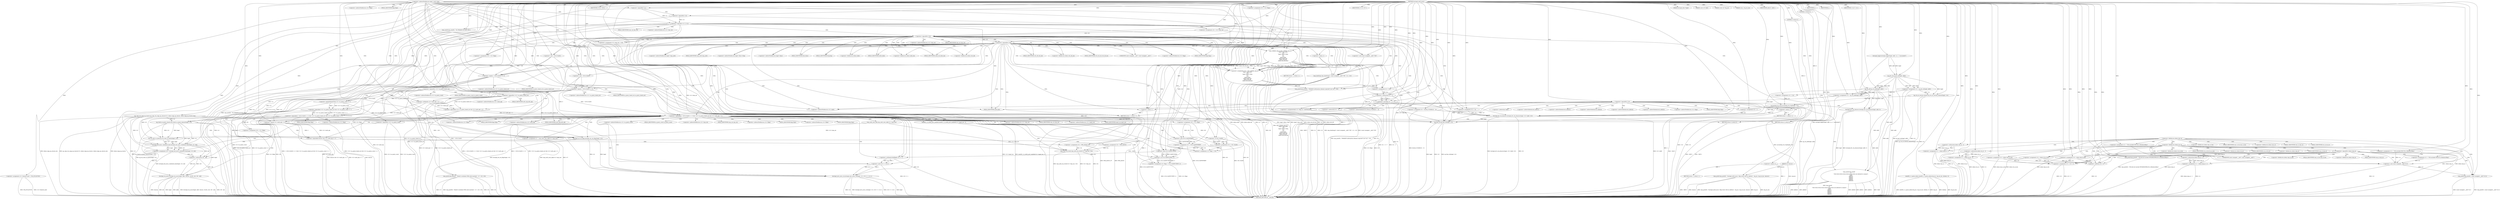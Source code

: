 digraph hostapd_notif_assoc {  
"1000122" [label = "(METHOD,hostapd_notif_assoc)" ]
"1000610" [label = "(METHOD_RETURN,int __fastcall)" ]
"1000123" [label = "(PARAM,hostapd_data *hapd)" ]
"1000124" [label = "(PARAM,const u8 *addr)" ]
"1000125" [label = "(PARAM,const u8 *req_ies)" ]
"1000126" [label = "(PARAM,size_t req_ies_len)" ]
"1000127" [label = "(PARAM,int reassoc)" ]
"1000151" [label = "(IDENTIFIER,addr,if ( addr ))" ]
"1000153" [label = "(hostapd_logger,hostapd_logger(hapd, addr, 1u, 2, \"associated\"))" ]
"1000159" [label = "(ieee802_11_parse_elems,ieee802_11_parse_elems(req_ies, req_ies_len, &elems, 0))" ]
"1000170" [label = "(<operator>.assignment,v10 = elems.wps_ie_len)" ]
"1000175" [label = "(<operator>.assignment,v11 = elems.wps_ie - 2)" ]
"1000177" [label = "(<operator>.subtraction,elems.wps_ie - 2)" ]
"1000182" [label = "(<operator>.assignment,v12 = \"STA included WPS IE in (Re)AssocReq\")" ]
"1000191" [label = "(<operator>.assignment,v10 = elems.rsn_ie_len)" ]
"1000196" [label = "(<operator>.assignment,v11 = elems.rsn_ie - 2)" ]
"1000198" [label = "(<operator>.subtraction,elems.rsn_ie - 2)" ]
"1000203" [label = "(<operator>.assignment,v12 = \"STA included RSN IE in (Re)AssocReq\")" ]
"1000209" [label = "(<operator>.logicalNot,!elems.wpa_ie)" ]
"1000214" [label = "(IDENTIFIER,L,)" ]
"1000215" [label = "(IDENTIFIER,L,)" ]
"1000216" [label = "(wpa_printf,wpa_printf(2, \"STA did not include WPS/RSN/WPA IE in (Re)AssocReq\"))" ]
"1000220" [label = "(<operator>.assignment,v14 = ap_get_sta(hapd, addr))" ]
"1000222" [label = "(ap_get_sta,ap_get_sta(hapd, addr))" ]
"1000226" [label = "(IDENTIFIER,v14,if ( v14 ))" ]
"1000228" [label = "(<operator>.assignment,v15 = v14)" ]
"1000231" [label = "(ap_sta_no_session_timeout,ap_sta_no_session_timeout(hapd, v14))" ]
"1000234" [label = "(accounting_sta_stop,accounting_sta_stop(hapd, v15))" ]
"1000237" [label = "(<operator>.assignment,v15->timeout_next = STA_NULLFUNC)" ]
"1000244" [label = "(<operator>.assignment,v15 = ap_sta_add(hapd, addr))" ]
"1000246" [label = "(ap_sta_add,ap_sta_add(hapd, addr))" ]
"1000250" [label = "(<operator>.logicalNot,!v15)" ]
"1000253" [label = "(hostapd_drv_sta_disassoc,hostapd_drv_sta_disassoc(hapd, addr, 5))" ]
"1000257" [label = "(RETURN,return -1;,return -1;)" ]
"1000258" [label = "(<operator>.minus,-1)" ]
"1000260" [label = "(<operators>.assignmentAnd,v15->flags &= 0xFFFECFFF)" ]
"1000266" [label = "(wpa_printf,wpa_printf(\n            3,\n            \"STA %02x:%02x:%02x:%02x:%02x:%02x not allowed to connect\",\n            *addr,\n            addr[1],\n            addr[2],\n            addr[3],\n            addr[4],\n            addr[5]))" ]
"1000286" [label = "(<operator>.assignment,v22 = 1)" ]
"1000290" [label = "(ap_copy_sta_supp_op_classes,ap_copy_sta_supp_op_classes(v15, elems.supp_op_classes, elems.supp_op_classes_len))" ]
"1000306" [label = "(<operator>.logicalOr,!v11 || !v13)" ]
"1000307" [label = "(<operator>.logicalNot,!v11)" ]
"1000309" [label = "(<operator>.logicalNot,!v13)" ]
"1000312" [label = "(wpa_printf,wpa_printf(2, \"No WPA/RSN IE from STA\"))" ]
"1000316" [label = "(<operator>.assignment,v16 = v15->wpa_sm)" ]
"1000322" [label = "(<operator>.logicalNot,!v16)" ]
"1000325" [label = "(<operator>.assignment,v15->wpa_sm = v16)" ]
"1000331" [label = "(<operator>.logicalNot,!v16)" ]
"1000334" [label = "(wpa_printf,wpa_printf(5, \"Failed to initialize WPA state machine\", v17, v18, v19))" ]
"1000340" [label = "(RETURN,return -1;,return -1;)" ]
"1000341" [label = "(<operator>.minus,-1)" ]
"1000343" [label = "(<operator>.assignment,v20 = wpa_validate_wpa_ie(\n                  hapd->wpa_auth,\n                  v16,\n                  hapd->iface->freq,\n                  v11,\n                  v13,\n                  elems.mdie,\n                  elems.mdie_len,\n                  elems.owe_dh,\n                  elems.owe_dh_len))" ]
"1000345" [label = "(wpa_validate_wpa_ie,wpa_validate_wpa_ie(\n                  hapd->wpa_auth,\n                  v16,\n                  hapd->iface->freq,\n                  v11,\n                  v13,\n                  elems.mdie,\n                  elems.mdie_len,\n                  elems.owe_dh,\n                  elems.owe_dh_len))" ]
"1000370" [label = "(IDENTIFIER,v20,if ( v20 ))" ]
"1000372" [label = "(<operator>.assignment,v21 = v20)" ]
"1000375" [label = "(wpa_printf,wpa_printf(2, \"WPA/RSN information element rejected? (res %u)\", v20))" ]
"1000379" [label = "(wpa_hexdump,wpa_hexdump(2, (const unsigned __int8 *)\"IE\", v11, v13))" ]
"1000381" [label = "(<operator>.cast,(const unsigned __int8 *)\"IE\")" ]
"1000387" [label = "(<operator>.lessThan,v21 - 2 < 7)" ]
"1000388" [label = "(<operator>.subtraction,v21 - 2)" ]
"1000393" [label = "(<operator>.assignment,v22 = dword_474500[v21 - 2])" ]
"1000397" [label = "(<operator>.subtraction,v21 - 2)" ]
"1000401" [label = "(hostapd_drv_sta_disassoc,hostapd_drv_sta_disassoc(hapd, v15->addr, v22))" ]
"1000407" [label = "(ap_free_sta,ap_free_sta(hapd, v15))" ]
"1000410" [label = "(RETURN,return -1;,return -1;)" ]
"1000411" [label = "(<operator>.minus,-1)" ]
"1000414" [label = "(<operator>.assignment,v22 = 13)" ]
"1000418" [label = "(<operator>.assignment,v26 = v15->flags)" ]
"1000424" [label = "(<operator>.logicalAnd,(~v26 & 0x402) == 0 && !v15->sa_query_timed_out && v15->sa_query_count >= 1)" ]
"1000425" [label = "(<operator>.equals,(~v26 & 0x402) == 0)" ]
"1000426" [label = "(<operator>.and,~v26 & 0x402)" ]
"1000430" [label = "(<operator>.logicalAnd,!v15->sa_query_timed_out && v15->sa_query_count >= 1)" ]
"1000431" [label = "(<operator>.logicalNot,!v15->sa_query_timed_out)" ]
"1000435" [label = "(<operator>.greaterEqualsThan,v15->sa_query_count >= 1)" ]
"1000441" [label = "(ap_check_sa_query_timeout,ap_check_sa_query_timeout(hapd, v15))" ]
"1000444" [label = "(<operator>.assignment,v26 = v15->flags)" ]
"1000450" [label = "(<operator>.logicalAnd,(~v26 & 0x402) == 0 && !v15->sa_query_timed_out && v15->auth_alg != 2)" ]
"1000451" [label = "(<operator>.equals,(~v26 & 0x402) == 0)" ]
"1000452" [label = "(<operator>.and,~v26 & 0x402)" ]
"1000456" [label = "(<operator>.logicalAnd,!v15->sa_query_timed_out && v15->auth_alg != 2)" ]
"1000457" [label = "(<operator>.logicalNot,!v15->sa_query_timed_out)" ]
"1000461" [label = "(<operator>.notEquals,v15->auth_alg != 2)" ]
"1000468" [label = "(<operator>.logicalNot,!v15->sa_query_count)" ]
"1000472" [label = "(ap_sta_start_sa_query,ap_sta_start_sa_query(hapd, v15))" ]
"1000475" [label = "(<operator>.assignment,v29 = hostapd_eid_assoc_comeback_time(hapd, v15, eid))" ]
"1000477" [label = "(hostapd_eid_assoc_comeback_time,hostapd_eid_assoc_comeback_time(hapd, v15, eid))" ]
"1000481" [label = "(hostapd_sta_assoc,hostapd_sta_assoc(hapd, addr, reassoc, 0x1Eu, eid, v29 - eid))" ]
"1000487" [label = "(<operator>.subtraction,v29 - eid)" ]
"1000490" [label = "(RETURN,return 0;,return 0;)" ]
"1000491" [label = "(LITERAL,0,return 0;)" ]
"1000492" [label = "(<operator>.assignment,v27 = wpa_auth_uses_mfp(v15->wpa_sm))" ]
"1000494" [label = "(wpa_auth_uses_mfp,wpa_auth_uses_mfp(v15->wpa_sm))" ]
"1000498" [label = "(<operator>.assignment,v28 = v15->flags)" ]
"1000504" [label = "(IDENTIFIER,v27,if ( v27 ))" ]
"1000505" [label = "(<operator>.assignment,v23 = v28 | 0x400)" ]
"1000507" [label = "(<operator>.or,v28 | 0x400)" ]
"1000511" [label = "(<operator>.assignment,v23 = v28 & 0xFFFFFBFF)" ]
"1000513" [label = "(<operator>.and,v28 & 0xFFFFFBFF)" ]
"1000516" [label = "(<operator>.assignment,v15->flags = v23)" ]
"1000523" [label = "(<operator>.assignment,v23 = v15->flags)" ]
"1000528" [label = "(<operator>.assignment,v15->flags = v23 & 0xFFF7FFFF | 3)" ]
"1000532" [label = "(<operator>.or,v23 & 0xFFF7FFFF | 3)" ]
"1000533" [label = "(<operator>.and,v23 & 0xFFF7FFFF)" ]
"1000537" [label = "(hostapd_set_sta_flags,hostapd_set_sta_flags(hapd, v15))" ]
"1000541" [label = "(<operator>.logicalAnd,reassoc && v15->auth_alg == 2)" ]
"1000543" [label = "(<operator>.equals,v15->auth_alg == 2)" ]
"1000548" [label = "(<operator>.assignment,v24 = WPA_ASSOC_FT)" ]
"1000552" [label = "(<operator>.assignment,v24 = WPA_ASSOC)" ]
"1000555" [label = "(wpa_auth_sm_event,wpa_auth_sm_event(v15->wpa_sm, v24))" ]
"1000560" [label = "(hostapd_new_assoc_sta,hostapd_new_assoc_sta(hapd, v15, (v23 >> 1) & 1))" ]
"1000563" [label = "(<operator>.and,(v23 >> 1) & 1)" ]
"1000564" [label = "(<operator>.arithmeticShiftRight,v23 >> 1)" ]
"1000568" [label = "(ieee802_1x_notify_port_enabled,ieee802_1x_notify_port_enabled(v15->eapol_sm, 1))" ]
"1000573" [label = "(RETURN,return 0;,return 0;)" ]
"1000574" [label = "(LITERAL,0,return 0;)" ]
"1000575" [label = "(<operator>.assignment,v10 = elems.wpa_ie_len)" ]
"1000580" [label = "(<operator>.assignment,v11 = elems.wpa_ie - 2)" ]
"1000582" [label = "(<operator>.subtraction,elems.wpa_ie - 2)" ]
"1000587" [label = "(<operator>.assignment,v12 = \"STA included WPA IE in (Re)AssocReq\")" ]
"1000590" [label = "(<operator>.assignment,v13 = v10 + 2)" ]
"1000592" [label = "(<operator>.addition,v10 + 2)" ]
"1000595" [label = "(wpa_printf,wpa_printf(2, (const unsigned __int8 *)v12))" ]
"1000597" [label = "(<operator>.cast,(const unsigned __int8 *)v12)" ]
"1000601" [label = "(wpa_printf,wpa_printf(2, \"hostapd_notif_assoc: Skip event with no address\", req_ies, req_ies_len, reassoc))" ]
"1000607" [label = "(RETURN,return -1;,return -1;)" ]
"1000608" [label = "(<operator>.minus,-1)" ]
"1000166" [label = "(<operator>.fieldAccess,elems.wps_ie)" ]
"1000172" [label = "(<operator>.fieldAccess,elems.wps_ie_len)" ]
"1000174" [label = "(FIELD_IDENTIFIER,wps_ie_len,wps_ie_len)" ]
"1000178" [label = "(<operator>.fieldAccess,elems.wps_ie)" ]
"1000180" [label = "(FIELD_IDENTIFIER,wps_ie,wps_ie)" ]
"1000187" [label = "(<operator>.fieldAccess,elems.rsn_ie)" ]
"1000189" [label = "(FIELD_IDENTIFIER,rsn_ie,rsn_ie)" ]
"1000193" [label = "(<operator>.fieldAccess,elems.rsn_ie_len)" ]
"1000195" [label = "(FIELD_IDENTIFIER,rsn_ie_len,rsn_ie_len)" ]
"1000199" [label = "(<operator>.fieldAccess,elems.rsn_ie)" ]
"1000201" [label = "(FIELD_IDENTIFIER,rsn_ie,rsn_ie)" ]
"1000210" [label = "(<operator>.fieldAccess,elems.wpa_ie)" ]
"1000212" [label = "(FIELD_IDENTIFIER,wpa_ie,wpa_ie)" ]
"1000261" [label = "(<operator>.indirectFieldAccess,v15->flags)" ]
"1000263" [label = "(FIELD_IDENTIFIER,flags,flags)" ]
"1000269" [label = "(<operator>.indirection,*addr)" ]
"1000271" [label = "(<operator>.indirectIndexAccess,addr[1])" ]
"1000274" [label = "(<operator>.indirectIndexAccess,addr[2])" ]
"1000277" [label = "(<operator>.indirectIndexAccess,addr[3])" ]
"1000280" [label = "(<operator>.indirectIndexAccess,addr[4])" ]
"1000283" [label = "(<operator>.indirectIndexAccess,addr[5])" ]
"1000299" [label = "(<operator>.indirectFieldAccess,hapd->conf->wpa)" ]
"1000318" [label = "(<operator>.indirectFieldAccess,v15->wpa_sm)" ]
"1000320" [label = "(FIELD_IDENTIFIER,wpa_sm,wpa_sm)" ]
"1000326" [label = "(<operator>.indirectFieldAccess,v15->wpa_sm)" ]
"1000328" [label = "(FIELD_IDENTIFIER,wpa_sm,wpa_sm)" ]
"1000346" [label = "(<operator>.indirectFieldAccess,hapd->wpa_auth)" ]
"1000348" [label = "(FIELD_IDENTIFIER,wpa_auth,wpa_auth)" ]
"1000350" [label = "(<operator>.indirectFieldAccess,hapd->iface->freq)" ]
"1000351" [label = "(<operator>.indirectFieldAccess,hapd->iface)" ]
"1000353" [label = "(FIELD_IDENTIFIER,iface,iface)" ]
"1000354" [label = "(FIELD_IDENTIFIER,freq,freq)" ]
"1000357" [label = "(<operator>.fieldAccess,elems.mdie)" ]
"1000359" [label = "(FIELD_IDENTIFIER,mdie,mdie)" ]
"1000360" [label = "(<operator>.fieldAccess,elems.mdie_len)" ]
"1000362" [label = "(FIELD_IDENTIFIER,mdie_len,mdie_len)" ]
"1000363" [label = "(<operator>.fieldAccess,elems.owe_dh)" ]
"1000365" [label = "(FIELD_IDENTIFIER,owe_dh,owe_dh)" ]
"1000366" [label = "(<operator>.fieldAccess,elems.owe_dh_len)" ]
"1000368" [label = "(FIELD_IDENTIFIER,owe_dh_len,owe_dh_len)" ]
"1000382" [label = "(UNKNOWN,const unsigned __int8 *,const unsigned __int8 *)" ]
"1000395" [label = "(<operator>.indirectIndexAccess,dword_474500[v21 - 2])" ]
"1000403" [label = "(<operator>.indirectFieldAccess,v15->addr)" ]
"1000405" [label = "(FIELD_IDENTIFIER,addr,addr)" ]
"1000420" [label = "(<operator>.indirectFieldAccess,v15->flags)" ]
"1000422" [label = "(FIELD_IDENTIFIER,flags,flags)" ]
"1000432" [label = "(<operator>.indirectFieldAccess,v15->sa_query_timed_out)" ]
"1000434" [label = "(FIELD_IDENTIFIER,sa_query_timed_out,sa_query_timed_out)" ]
"1000436" [label = "(<operator>.indirectFieldAccess,v15->sa_query_count)" ]
"1000438" [label = "(FIELD_IDENTIFIER,sa_query_count,sa_query_count)" ]
"1000446" [label = "(<operator>.indirectFieldAccess,v15->flags)" ]
"1000448" [label = "(FIELD_IDENTIFIER,flags,flags)" ]
"1000458" [label = "(<operator>.indirectFieldAccess,v15->sa_query_timed_out)" ]
"1000460" [label = "(FIELD_IDENTIFIER,sa_query_timed_out,sa_query_timed_out)" ]
"1000462" [label = "(<operator>.indirectFieldAccess,v15->auth_alg)" ]
"1000464" [label = "(FIELD_IDENTIFIER,auth_alg,auth_alg)" ]
"1000469" [label = "(<operator>.indirectFieldAccess,v15->sa_query_count)" ]
"1000471" [label = "(FIELD_IDENTIFIER,sa_query_count,sa_query_count)" ]
"1000495" [label = "(<operator>.indirectFieldAccess,v15->wpa_sm)" ]
"1000497" [label = "(FIELD_IDENTIFIER,wpa_sm,wpa_sm)" ]
"1000500" [label = "(<operator>.indirectFieldAccess,v15->flags)" ]
"1000502" [label = "(FIELD_IDENTIFIER,flags,flags)" ]
"1000517" [label = "(<operator>.indirectFieldAccess,v15->flags)" ]
"1000519" [label = "(FIELD_IDENTIFIER,flags,flags)" ]
"1000525" [label = "(<operator>.indirectFieldAccess,v15->flags)" ]
"1000527" [label = "(FIELD_IDENTIFIER,flags,flags)" ]
"1000529" [label = "(<operator>.indirectFieldAccess,v15->flags)" ]
"1000531" [label = "(FIELD_IDENTIFIER,flags,flags)" ]
"1000544" [label = "(<operator>.indirectFieldAccess,v15->auth_alg)" ]
"1000546" [label = "(FIELD_IDENTIFIER,auth_alg,auth_alg)" ]
"1000556" [label = "(<operator>.indirectFieldAccess,v15->wpa_sm)" ]
"1000558" [label = "(FIELD_IDENTIFIER,wpa_sm,wpa_sm)" ]
"1000569" [label = "(<operator>.indirectFieldAccess,v15->eapol_sm)" ]
"1000571" [label = "(FIELD_IDENTIFIER,eapol_sm,eapol_sm)" ]
"1000577" [label = "(<operator>.fieldAccess,elems.wpa_ie_len)" ]
"1000579" [label = "(FIELD_IDENTIFIER,wpa_ie_len,wpa_ie_len)" ]
"1000583" [label = "(<operator>.fieldAccess,elems.wpa_ie)" ]
"1000585" [label = "(FIELD_IDENTIFIER,wpa_ie,wpa_ie)" ]
"1000598" [label = "(UNKNOWN,const unsigned __int8 *,const unsigned __int8 *)" ]
  "1000410" -> "1000610"  [ label = "DDG: <RET>"] 
  "1000435" -> "1000610"  [ label = "DDG: v15->sa_query_count"] 
  "1000159" -> "1000610"  [ label = "DDG: req_ies_len"] 
  "1000468" -> "1000610"  [ label = "DDG: v15->sa_query_count"] 
  "1000532" -> "1000610"  [ label = "DDG: v23 & 0xFFF7FFFF"] 
  "1000580" -> "1000610"  [ label = "DDG: elems.wpa_ie - 2"] 
  "1000475" -> "1000610"  [ label = "DDG: hostapd_eid_assoc_comeback_time(hapd, v15, eid)"] 
  "1000444" -> "1000610"  [ label = "DDG: v26"] 
  "1000580" -> "1000610"  [ label = "DDG: v11"] 
  "1000290" -> "1000610"  [ label = "DDG: elems.supp_op_classes_len"] 
  "1000424" -> "1000610"  [ label = "DDG: (~v26 & 0x402) == 0 && !v15->sa_query_timed_out && v15->sa_query_count >= 1"] 
  "1000388" -> "1000610"  [ label = "DDG: v21"] 
  "1000407" -> "1000610"  [ label = "DDG: ap_free_sta(hapd, v15)"] 
  "1000461" -> "1000610"  [ label = "DDG: v15->auth_alg"] 
  "1000306" -> "1000610"  [ label = "DDG: !v11"] 
  "1000322" -> "1000610"  [ label = "DDG: !v16"] 
  "1000198" -> "1000610"  [ label = "DDG: elems.rsn_ie"] 
  "1000127" -> "1000610"  [ label = "DDG: reassoc"] 
  "1000418" -> "1000610"  [ label = "DDG: v15->flags"] 
  "1000343" -> "1000610"  [ label = "DDG: v20"] 
  "1000266" -> "1000610"  [ label = "DDG: *addr"] 
  "1000487" -> "1000610"  [ label = "DDG: v29"] 
  "1000481" -> "1000610"  [ label = "DDG: eid"] 
  "1000468" -> "1000610"  [ label = "DDG: !v15->sa_query_count"] 
  "1000231" -> "1000610"  [ label = "DDG: v14"] 
  "1000334" -> "1000610"  [ label = "DDG: v17"] 
  "1000543" -> "1000610"  [ label = "DDG: v15->auth_alg"] 
  "1000307" -> "1000610"  [ label = "DDG: v11"] 
  "1000258" -> "1000610"  [ label = "DDG: -1"] 
  "1000430" -> "1000610"  [ label = "DDG: !v15->sa_query_timed_out"] 
  "1000563" -> "1000610"  [ label = "DDG: v23 >> 1"] 
  "1000555" -> "1000610"  [ label = "DDG: v24"] 
  "1000601" -> "1000610"  [ label = "DDG: req_ies_len"] 
  "1000244" -> "1000610"  [ label = "DDG: ap_sta_add(hapd, addr)"] 
  "1000334" -> "1000610"  [ label = "DDG: wpa_printf(5, \"Failed to initialize WPA state machine\", v17, v18, v19)"] 
  "1000555" -> "1000610"  [ label = "DDG: wpa_auth_sm_event(v15->wpa_sm, v24)"] 
  "1000513" -> "1000610"  [ label = "DDG: v28"] 
  "1000401" -> "1000610"  [ label = "DDG: hostapd_drv_sta_disassoc(hapd, v15->addr, v22)"] 
  "1000177" -> "1000610"  [ label = "DDG: elems.wps_ie"] 
  "1000290" -> "1000610"  [ label = "DDG: ap_copy_sta_supp_op_classes(v15, elems.supp_op_classes, elems.supp_op_classes_len)"] 
  "1000575" -> "1000610"  [ label = "DDG: elems.wpa_ie_len"] 
  "1000401" -> "1000610"  [ label = "DDG: v22"] 
  "1000595" -> "1000610"  [ label = "DDG: (const unsigned __int8 *)v12"] 
  "1000234" -> "1000610"  [ label = "DDG: accounting_sta_stop(hapd, v15)"] 
  "1000481" -> "1000610"  [ label = "DDG: hapd"] 
  "1000220" -> "1000610"  [ label = "DDG: v14"] 
  "1000266" -> "1000610"  [ label = "DDG: addr[2]"] 
  "1000481" -> "1000610"  [ label = "DDG: addr"] 
  "1000345" -> "1000610"  [ label = "DDG: v11"] 
  "1000345" -> "1000610"  [ label = "DDG: v13"] 
  "1000379" -> "1000610"  [ label = "DDG: v11"] 
  "1000266" -> "1000610"  [ label = "DDG: addr[5]"] 
  "1000481" -> "1000610"  [ label = "DDG: hostapd_sta_assoc(hapd, addr, reassoc, 0x1Eu, eid, v29 - eid)"] 
  "1000481" -> "1000610"  [ label = "DDG: v29 - eid"] 
  "1000266" -> "1000610"  [ label = "DDG: wpa_printf(\n            3,\n            \"STA %02x:%02x:%02x:%02x:%02x:%02x not allowed to connect\",\n            *addr,\n            addr[1],\n            addr[2],\n            addr[3],\n            addr[4],\n            addr[5])"] 
  "1000153" -> "1000610"  [ label = "DDG: hostapd_logger(hapd, addr, 1u, 2, \"associated\")"] 
  "1000456" -> "1000610"  [ label = "DDG: !v15->sa_query_timed_out"] 
  "1000237" -> "1000610"  [ label = "DDG: STA_NULLFUNC"] 
  "1000511" -> "1000610"  [ label = "DDG: v28 & 0xFFFFFBFF"] 
  "1000250" -> "1000610"  [ label = "DDG: !v15"] 
  "1000387" -> "1000610"  [ label = "DDG: v21 - 2 < 7"] 
  "1000601" -> "1000610"  [ label = "DDG: reassoc"] 
  "1000608" -> "1000610"  [ label = "DDG: -1"] 
  "1000341" -> "1000610"  [ label = "DDG: -1"] 
  "1000290" -> "1000610"  [ label = "DDG: elems.supp_op_classes"] 
  "1000222" -> "1000610"  [ label = "DDG: addr"] 
  "1000343" -> "1000610"  [ label = "DDG: wpa_validate_wpa_ie(\n                  hapd->wpa_auth,\n                  v16,\n                  hapd->iface->freq,\n                  v11,\n                  v13,\n                  elems.mdie,\n                  elems.mdie_len,\n                  elems.owe_dh,\n                  elems.owe_dh_len)"] 
  "1000309" -> "1000610"  [ label = "DDG: v13"] 
  "1000452" -> "1000610"  [ label = "DDG: ~v26"] 
  "1000253" -> "1000610"  [ label = "DDG: hostapd_drv_sta_disassoc(hapd, addr, 5)"] 
  "1000418" -> "1000610"  [ label = "DDG: v26"] 
  "1000401" -> "1000610"  [ label = "DDG: v15->addr"] 
  "1000266" -> "1000610"  [ label = "DDG: addr[3]"] 
  "1000507" -> "1000610"  [ label = "DDG: v28"] 
  "1000266" -> "1000610"  [ label = "DDG: addr[1]"] 
  "1000379" -> "1000610"  [ label = "DDG: v13"] 
  "1000450" -> "1000610"  [ label = "DDG: (~v26 & 0x402) == 0 && !v15->sa_query_timed_out && v15->auth_alg != 2"] 
  "1000590" -> "1000610"  [ label = "DDG: v13"] 
  "1000345" -> "1000610"  [ label = "DDG: hapd->iface->freq"] 
  "1000601" -> "1000610"  [ label = "DDG: wpa_printf(2, \"hostapd_notif_assoc: Skip event with no address\", req_ies, req_ies_len, reassoc)"] 
  "1000345" -> "1000610"  [ label = "DDG: hapd->wpa_auth"] 
  "1000560" -> "1000610"  [ label = "DDG: v15"] 
  "1000375" -> "1000610"  [ label = "DDG: v20"] 
  "1000159" -> "1000610"  [ label = "DDG: ieee802_11_parse_elems(req_ies, req_ies_len, &elems, 0)"] 
  "1000253" -> "1000610"  [ label = "DDG: addr"] 
  "1000393" -> "1000610"  [ label = "DDG: dword_474500[v21 - 2]"] 
  "1000220" -> "1000610"  [ label = "DDG: ap_get_sta(hapd, addr)"] 
  "1000582" -> "1000610"  [ label = "DDG: elems.wpa_ie"] 
  "1000191" -> "1000610"  [ label = "DDG: elems.rsn_ie_len"] 
  "1000260" -> "1000610"  [ label = "DDG: v15->flags"] 
  "1000379" -> "1000610"  [ label = "DDG: wpa_hexdump(2, (const unsigned __int8 *)\"IE\", v11, v13)"] 
  "1000246" -> "1000610"  [ label = "DDG: addr"] 
  "1000441" -> "1000610"  [ label = "DDG: ap_check_sa_query_timeout(hapd, v15)"] 
  "1000345" -> "1000610"  [ label = "DDG: elems.owe_dh_len"] 
  "1000444" -> "1000610"  [ label = "DDG: v15->flags"] 
  "1000290" -> "1000610"  [ label = "DDG: v15"] 
  "1000592" -> "1000610"  [ label = "DDG: v10"] 
  "1000541" -> "1000610"  [ label = "DDG: reassoc && v15->auth_alg == 2"] 
  "1000231" -> "1000610"  [ label = "DDG: ap_sta_no_session_timeout(hapd, v14)"] 
  "1000597" -> "1000610"  [ label = "DDG: v12"] 
  "1000196" -> "1000610"  [ label = "DDG: elems.rsn_ie - 2"] 
  "1000560" -> "1000610"  [ label = "DDG: hostapd_new_assoc_sta(hapd, v15, (v23 >> 1) & 1)"] 
  "1000331" -> "1000610"  [ label = "DDG: v16"] 
  "1000411" -> "1000610"  [ label = "DDG: -1"] 
  "1000345" -> "1000610"  [ label = "DDG: v16"] 
  "1000407" -> "1000610"  [ label = "DDG: hapd"] 
  "1000450" -> "1000610"  [ label = "DDG: (~v26 & 0x402) == 0"] 
  "1000209" -> "1000610"  [ label = "DDG: !elems.wpa_ie"] 
  "1000387" -> "1000610"  [ label = "DDG: v21 - 2"] 
  "1000397" -> "1000610"  [ label = "DDG: v21"] 
  "1000477" -> "1000610"  [ label = "DDG: v15"] 
  "1000528" -> "1000610"  [ label = "DDG: v23 & 0xFFF7FFFF | 3"] 
  "1000505" -> "1000610"  [ label = "DDG: v28 | 0x400"] 
  "1000560" -> "1000610"  [ label = "DDG: (v23 >> 1) & 1"] 
  "1000528" -> "1000610"  [ label = "DDG: v15->flags"] 
  "1000590" -> "1000610"  [ label = "DDG: v10 + 2"] 
  "1000537" -> "1000610"  [ label = "DDG: hostapd_set_sta_flags(hapd, v15)"] 
  "1000568" -> "1000610"  [ label = "DDG: ieee802_1x_notify_port_enabled(v15->eapol_sm, 1)"] 
  "1000266" -> "1000610"  [ label = "DDG: addr[4]"] 
  "1000568" -> "1000610"  [ label = "DDG: v15->eapol_sm"] 
  "1000306" -> "1000610"  [ label = "DDG: !v11 || !v13"] 
  "1000175" -> "1000610"  [ label = "DDG: elems.wps_ie - 2"] 
  "1000175" -> "1000610"  [ label = "DDG: v11"] 
  "1000431" -> "1000610"  [ label = "DDG: v15->sa_query_timed_out"] 
  "1000481" -> "1000610"  [ label = "DDG: reassoc"] 
  "1000334" -> "1000610"  [ label = "DDG: v19"] 
  "1000492" -> "1000610"  [ label = "DDG: wpa_auth_uses_mfp(v15->wpa_sm)"] 
  "1000564" -> "1000610"  [ label = "DDG: v23"] 
  "1000375" -> "1000610"  [ label = "DDG: wpa_printf(2, \"WPA/RSN information element rejected? (res %u)\", v20)"] 
  "1000407" -> "1000610"  [ label = "DDG: v15"] 
  "1000345" -> "1000610"  [ label = "DDG: elems.owe_dh"] 
  "1000492" -> "1000610"  [ label = "DDG: v27"] 
  "1000552" -> "1000610"  [ label = "DDG: WPA_ASSOC"] 
  "1000216" -> "1000610"  [ label = "DDG: wpa_printf(2, \"STA did not include WPS/RSN/WPA IE in (Re)AssocReq\")"] 
  "1000424" -> "1000610"  [ label = "DDG: !v15->sa_query_timed_out && v15->sa_query_count >= 1"] 
  "1000345" -> "1000610"  [ label = "DDG: elems.mdie"] 
  "1000209" -> "1000610"  [ label = "DDG: elems.wpa_ie"] 
  "1000237" -> "1000610"  [ label = "DDG: v15->timeout_next"] 
  "1000159" -> "1000610"  [ label = "DDG: req_ies"] 
  "1000601" -> "1000610"  [ label = "DDG: req_ies"] 
  "1000253" -> "1000610"  [ label = "DDG: hapd"] 
  "1000306" -> "1000610"  [ label = "DDG: !v13"] 
  "1000472" -> "1000610"  [ label = "DDG: ap_sta_start_sa_query(hapd, v15)"] 
  "1000451" -> "1000610"  [ label = "DDG: ~v26 & 0x402"] 
  "1000316" -> "1000610"  [ label = "DDG: v15->wpa_sm"] 
  "1000541" -> "1000610"  [ label = "DDG: v15->auth_alg == 2"] 
  "1000595" -> "1000610"  [ label = "DDG: wpa_printf(2, (const unsigned __int8 *)v12)"] 
  "1000170" -> "1000610"  [ label = "DDG: elems.wps_ie_len"] 
  "1000196" -> "1000610"  [ label = "DDG: v11"] 
  "1000456" -> "1000610"  [ label = "DDG: v15->auth_alg != 2"] 
  "1000325" -> "1000610"  [ label = "DDG: v15->wpa_sm"] 
  "1000430" -> "1000610"  [ label = "DDG: v15->sa_query_count >= 1"] 
  "1000541" -> "1000610"  [ label = "DDG: reassoc"] 
  "1000379" -> "1000610"  [ label = "DDG: (const unsigned __int8 *)\"IE\""] 
  "1000560" -> "1000610"  [ label = "DDG: hapd"] 
  "1000334" -> "1000610"  [ label = "DDG: v18"] 
  "1000457" -> "1000610"  [ label = "DDG: v15->sa_query_timed_out"] 
  "1000450" -> "1000610"  [ label = "DDG: !v15->sa_query_timed_out && v15->auth_alg != 2"] 
  "1000312" -> "1000610"  [ label = "DDG: wpa_printf(2, \"No WPA/RSN IE from STA\")"] 
  "1000555" -> "1000610"  [ label = "DDG: v15->wpa_sm"] 
  "1000159" -> "1000610"  [ label = "DDG: &elems"] 
  "1000250" -> "1000610"  [ label = "DDG: v15"] 
  "1000548" -> "1000610"  [ label = "DDG: WPA_ASSOC_FT"] 
  "1000345" -> "1000610"  [ label = "DDG: elems.mdie_len"] 
  "1000331" -> "1000610"  [ label = "DDG: !v16"] 
  "1000607" -> "1000610"  [ label = "DDG: <RET>"] 
  "1000490" -> "1000610"  [ label = "DDG: <RET>"] 
  "1000340" -> "1000610"  [ label = "DDG: <RET>"] 
  "1000257" -> "1000610"  [ label = "DDG: <RET>"] 
  "1000573" -> "1000610"  [ label = "DDG: <RET>"] 
  "1000122" -> "1000123"  [ label = "DDG: "] 
  "1000122" -> "1000124"  [ label = "DDG: "] 
  "1000122" -> "1000125"  [ label = "DDG: "] 
  "1000122" -> "1000126"  [ label = "DDG: "] 
  "1000122" -> "1000127"  [ label = "DDG: "] 
  "1000122" -> "1000151"  [ label = "DDG: "] 
  "1000122" -> "1000153"  [ label = "DDG: "] 
  "1000122" -> "1000159"  [ label = "DDG: "] 
  "1000122" -> "1000170"  [ label = "DDG: "] 
  "1000177" -> "1000175"  [ label = "DDG: elems.wps_ie"] 
  "1000177" -> "1000175"  [ label = "DDG: 2"] 
  "1000122" -> "1000175"  [ label = "DDG: "] 
  "1000122" -> "1000177"  [ label = "DDG: "] 
  "1000122" -> "1000182"  [ label = "DDG: "] 
  "1000122" -> "1000191"  [ label = "DDG: "] 
  "1000198" -> "1000196"  [ label = "DDG: elems.rsn_ie"] 
  "1000198" -> "1000196"  [ label = "DDG: 2"] 
  "1000122" -> "1000196"  [ label = "DDG: "] 
  "1000122" -> "1000198"  [ label = "DDG: "] 
  "1000122" -> "1000203"  [ label = "DDG: "] 
  "1000122" -> "1000214"  [ label = "DDG: "] 
  "1000122" -> "1000215"  [ label = "DDG: "] 
  "1000122" -> "1000216"  [ label = "DDG: "] 
  "1000222" -> "1000220"  [ label = "DDG: hapd"] 
  "1000222" -> "1000220"  [ label = "DDG: addr"] 
  "1000122" -> "1000220"  [ label = "DDG: "] 
  "1000153" -> "1000222"  [ label = "DDG: hapd"] 
  "1000122" -> "1000222"  [ label = "DDG: "] 
  "1000153" -> "1000222"  [ label = "DDG: addr"] 
  "1000122" -> "1000226"  [ label = "DDG: "] 
  "1000220" -> "1000228"  [ label = "DDG: v14"] 
  "1000122" -> "1000228"  [ label = "DDG: "] 
  "1000222" -> "1000231"  [ label = "DDG: hapd"] 
  "1000122" -> "1000231"  [ label = "DDG: "] 
  "1000220" -> "1000231"  [ label = "DDG: v14"] 
  "1000231" -> "1000234"  [ label = "DDG: hapd"] 
  "1000122" -> "1000234"  [ label = "DDG: "] 
  "1000228" -> "1000234"  [ label = "DDG: v15"] 
  "1000122" -> "1000237"  [ label = "DDG: "] 
  "1000246" -> "1000244"  [ label = "DDG: hapd"] 
  "1000246" -> "1000244"  [ label = "DDG: addr"] 
  "1000122" -> "1000244"  [ label = "DDG: "] 
  "1000222" -> "1000246"  [ label = "DDG: hapd"] 
  "1000122" -> "1000246"  [ label = "DDG: "] 
  "1000222" -> "1000246"  [ label = "DDG: addr"] 
  "1000244" -> "1000250"  [ label = "DDG: v15"] 
  "1000122" -> "1000250"  [ label = "DDG: "] 
  "1000246" -> "1000253"  [ label = "DDG: hapd"] 
  "1000122" -> "1000253"  [ label = "DDG: "] 
  "1000246" -> "1000253"  [ label = "DDG: addr"] 
  "1000258" -> "1000257"  [ label = "DDG: -1"] 
  "1000122" -> "1000258"  [ label = "DDG: "] 
  "1000122" -> "1000260"  [ label = "DDG: "] 
  "1000122" -> "1000266"  [ label = "DDG: "] 
  "1000222" -> "1000266"  [ label = "DDG: addr"] 
  "1000246" -> "1000266"  [ label = "DDG: addr"] 
  "1000122" -> "1000286"  [ label = "DDG: "] 
  "1000122" -> "1000290"  [ label = "DDG: "] 
  "1000307" -> "1000306"  [ label = "DDG: v11"] 
  "1000122" -> "1000307"  [ label = "DDG: "] 
  "1000309" -> "1000306"  [ label = "DDG: v13"] 
  "1000122" -> "1000309"  [ label = "DDG: "] 
  "1000122" -> "1000312"  [ label = "DDG: "] 
  "1000122" -> "1000316"  [ label = "DDG: "] 
  "1000316" -> "1000322"  [ label = "DDG: v16"] 
  "1000122" -> "1000322"  [ label = "DDG: "] 
  "1000322" -> "1000325"  [ label = "DDG: v16"] 
  "1000122" -> "1000325"  [ label = "DDG: "] 
  "1000122" -> "1000331"  [ label = "DDG: "] 
  "1000322" -> "1000331"  [ label = "DDG: v16"] 
  "1000122" -> "1000334"  [ label = "DDG: "] 
  "1000341" -> "1000340"  [ label = "DDG: -1"] 
  "1000122" -> "1000341"  [ label = "DDG: "] 
  "1000345" -> "1000343"  [ label = "DDG: hapd->iface->freq"] 
  "1000345" -> "1000343"  [ label = "DDG: v13"] 
  "1000345" -> "1000343"  [ label = "DDG: hapd->wpa_auth"] 
  "1000345" -> "1000343"  [ label = "DDG: elems.mdie_len"] 
  "1000345" -> "1000343"  [ label = "DDG: elems.mdie"] 
  "1000345" -> "1000343"  [ label = "DDG: v16"] 
  "1000345" -> "1000343"  [ label = "DDG: elems.owe_dh"] 
  "1000345" -> "1000343"  [ label = "DDG: elems.owe_dh_len"] 
  "1000345" -> "1000343"  [ label = "DDG: v11"] 
  "1000122" -> "1000343"  [ label = "DDG: "] 
  "1000322" -> "1000345"  [ label = "DDG: v16"] 
  "1000331" -> "1000345"  [ label = "DDG: v16"] 
  "1000122" -> "1000345"  [ label = "DDG: "] 
  "1000307" -> "1000345"  [ label = "DDG: v11"] 
  "1000309" -> "1000345"  [ label = "DDG: v13"] 
  "1000122" -> "1000370"  [ label = "DDG: "] 
  "1000343" -> "1000372"  [ label = "DDG: v20"] 
  "1000122" -> "1000372"  [ label = "DDG: "] 
  "1000122" -> "1000375"  [ label = "DDG: "] 
  "1000343" -> "1000375"  [ label = "DDG: v20"] 
  "1000122" -> "1000379"  [ label = "DDG: "] 
  "1000381" -> "1000379"  [ label = "DDG: \"IE\""] 
  "1000122" -> "1000381"  [ label = "DDG: "] 
  "1000345" -> "1000379"  [ label = "DDG: v11"] 
  "1000345" -> "1000379"  [ label = "DDG: v13"] 
  "1000388" -> "1000387"  [ label = "DDG: v21"] 
  "1000388" -> "1000387"  [ label = "DDG: 2"] 
  "1000372" -> "1000388"  [ label = "DDG: v21"] 
  "1000122" -> "1000388"  [ label = "DDG: "] 
  "1000122" -> "1000387"  [ label = "DDG: "] 
  "1000122" -> "1000393"  [ label = "DDG: "] 
  "1000388" -> "1000397"  [ label = "DDG: v21"] 
  "1000122" -> "1000397"  [ label = "DDG: "] 
  "1000246" -> "1000401"  [ label = "DDG: hapd"] 
  "1000234" -> "1000401"  [ label = "DDG: hapd"] 
  "1000122" -> "1000401"  [ label = "DDG: "] 
  "1000393" -> "1000401"  [ label = "DDG: v22"] 
  "1000414" -> "1000401"  [ label = "DDG: v22"] 
  "1000286" -> "1000401"  [ label = "DDG: v22"] 
  "1000401" -> "1000407"  [ label = "DDG: hapd"] 
  "1000122" -> "1000407"  [ label = "DDG: "] 
  "1000234" -> "1000407"  [ label = "DDG: v15"] 
  "1000290" -> "1000407"  [ label = "DDG: v15"] 
  "1000250" -> "1000407"  [ label = "DDG: v15"] 
  "1000411" -> "1000410"  [ label = "DDG: -1"] 
  "1000122" -> "1000411"  [ label = "DDG: "] 
  "1000122" -> "1000414"  [ label = "DDG: "] 
  "1000122" -> "1000418"  [ label = "DDG: "] 
  "1000425" -> "1000424"  [ label = "DDG: ~v26 & 0x402"] 
  "1000425" -> "1000424"  [ label = "DDG: 0"] 
  "1000426" -> "1000425"  [ label = "DDG: ~v26"] 
  "1000426" -> "1000425"  [ label = "DDG: 0x402"] 
  "1000122" -> "1000426"  [ label = "DDG: "] 
  "1000122" -> "1000425"  [ label = "DDG: "] 
  "1000430" -> "1000424"  [ label = "DDG: !v15->sa_query_timed_out"] 
  "1000430" -> "1000424"  [ label = "DDG: v15->sa_query_count >= 1"] 
  "1000431" -> "1000430"  [ label = "DDG: v15->sa_query_timed_out"] 
  "1000435" -> "1000430"  [ label = "DDG: v15->sa_query_count"] 
  "1000435" -> "1000430"  [ label = "DDG: 1"] 
  "1000122" -> "1000435"  [ label = "DDG: "] 
  "1000122" -> "1000441"  [ label = "DDG: "] 
  "1000290" -> "1000441"  [ label = "DDG: v15"] 
  "1000122" -> "1000444"  [ label = "DDG: "] 
  "1000451" -> "1000450"  [ label = "DDG: ~v26 & 0x402"] 
  "1000451" -> "1000450"  [ label = "DDG: 0"] 
  "1000452" -> "1000451"  [ label = "DDG: ~v26"] 
  "1000452" -> "1000451"  [ label = "DDG: 0x402"] 
  "1000426" -> "1000452"  [ label = "DDG: ~v26"] 
  "1000122" -> "1000452"  [ label = "DDG: "] 
  "1000122" -> "1000451"  [ label = "DDG: "] 
  "1000456" -> "1000450"  [ label = "DDG: !v15->sa_query_timed_out"] 
  "1000456" -> "1000450"  [ label = "DDG: v15->auth_alg != 2"] 
  "1000457" -> "1000456"  [ label = "DDG: v15->sa_query_timed_out"] 
  "1000431" -> "1000457"  [ label = "DDG: v15->sa_query_timed_out"] 
  "1000461" -> "1000456"  [ label = "DDG: v15->auth_alg"] 
  "1000461" -> "1000456"  [ label = "DDG: 2"] 
  "1000122" -> "1000461"  [ label = "DDG: "] 
  "1000435" -> "1000468"  [ label = "DDG: v15->sa_query_count"] 
  "1000441" -> "1000472"  [ label = "DDG: hapd"] 
  "1000122" -> "1000472"  [ label = "DDG: "] 
  "1000290" -> "1000472"  [ label = "DDG: v15"] 
  "1000441" -> "1000472"  [ label = "DDG: v15"] 
  "1000477" -> "1000475"  [ label = "DDG: hapd"] 
  "1000477" -> "1000475"  [ label = "DDG: v15"] 
  "1000477" -> "1000475"  [ label = "DDG: eid"] 
  "1000122" -> "1000475"  [ label = "DDG: "] 
  "1000441" -> "1000477"  [ label = "DDG: hapd"] 
  "1000472" -> "1000477"  [ label = "DDG: hapd"] 
  "1000122" -> "1000477"  [ label = "DDG: "] 
  "1000290" -> "1000477"  [ label = "DDG: v15"] 
  "1000472" -> "1000477"  [ label = "DDG: v15"] 
  "1000441" -> "1000477"  [ label = "DDG: v15"] 
  "1000477" -> "1000481"  [ label = "DDG: hapd"] 
  "1000122" -> "1000481"  [ label = "DDG: "] 
  "1000487" -> "1000481"  [ label = "DDG: eid"] 
  "1000487" -> "1000481"  [ label = "DDG: v29"] 
  "1000475" -> "1000487"  [ label = "DDG: v29"] 
  "1000122" -> "1000487"  [ label = "DDG: "] 
  "1000477" -> "1000487"  [ label = "DDG: eid"] 
  "1000491" -> "1000490"  [ label = "DDG: 0"] 
  "1000122" -> "1000490"  [ label = "DDG: "] 
  "1000122" -> "1000491"  [ label = "DDG: "] 
  "1000494" -> "1000492"  [ label = "DDG: v15->wpa_sm"] 
  "1000122" -> "1000492"  [ label = "DDG: "] 
  "1000325" -> "1000494"  [ label = "DDG: v15->wpa_sm"] 
  "1000122" -> "1000498"  [ label = "DDG: "] 
  "1000122" -> "1000504"  [ label = "DDG: "] 
  "1000507" -> "1000505"  [ label = "DDG: v28"] 
  "1000507" -> "1000505"  [ label = "DDG: 0x400"] 
  "1000122" -> "1000505"  [ label = "DDG: "] 
  "1000498" -> "1000507"  [ label = "DDG: v28"] 
  "1000122" -> "1000507"  [ label = "DDG: "] 
  "1000513" -> "1000511"  [ label = "DDG: v28"] 
  "1000513" -> "1000511"  [ label = "DDG: 0xFFFFFBFF"] 
  "1000122" -> "1000511"  [ label = "DDG: "] 
  "1000498" -> "1000513"  [ label = "DDG: v28"] 
  "1000122" -> "1000513"  [ label = "DDG: "] 
  "1000511" -> "1000516"  [ label = "DDG: v23"] 
  "1000505" -> "1000516"  [ label = "DDG: v23"] 
  "1000122" -> "1000516"  [ label = "DDG: "] 
  "1000122" -> "1000523"  [ label = "DDG: "] 
  "1000532" -> "1000528"  [ label = "DDG: v23 & 0xFFF7FFFF"] 
  "1000532" -> "1000528"  [ label = "DDG: 3"] 
  "1000533" -> "1000532"  [ label = "DDG: v23"] 
  "1000533" -> "1000532"  [ label = "DDG: 0xFFF7FFFF"] 
  "1000523" -> "1000533"  [ label = "DDG: v23"] 
  "1000122" -> "1000533"  [ label = "DDG: "] 
  "1000511" -> "1000533"  [ label = "DDG: v23"] 
  "1000505" -> "1000533"  [ label = "DDG: v23"] 
  "1000122" -> "1000532"  [ label = "DDG: "] 
  "1000441" -> "1000537"  [ label = "DDG: hapd"] 
  "1000122" -> "1000537"  [ label = "DDG: "] 
  "1000290" -> "1000537"  [ label = "DDG: v15"] 
  "1000441" -> "1000537"  [ label = "DDG: v15"] 
  "1000122" -> "1000541"  [ label = "DDG: "] 
  "1000543" -> "1000541"  [ label = "DDG: v15->auth_alg"] 
  "1000543" -> "1000541"  [ label = "DDG: 2"] 
  "1000461" -> "1000543"  [ label = "DDG: v15->auth_alg"] 
  "1000122" -> "1000543"  [ label = "DDG: "] 
  "1000122" -> "1000548"  [ label = "DDG: "] 
  "1000122" -> "1000552"  [ label = "DDG: "] 
  "1000494" -> "1000555"  [ label = "DDG: v15->wpa_sm"] 
  "1000548" -> "1000555"  [ label = "DDG: v24"] 
  "1000552" -> "1000555"  [ label = "DDG: v24"] 
  "1000122" -> "1000555"  [ label = "DDG: "] 
  "1000537" -> "1000560"  [ label = "DDG: hapd"] 
  "1000122" -> "1000560"  [ label = "DDG: "] 
  "1000537" -> "1000560"  [ label = "DDG: v15"] 
  "1000563" -> "1000560"  [ label = "DDG: v23 >> 1"] 
  "1000563" -> "1000560"  [ label = "DDG: 1"] 
  "1000564" -> "1000563"  [ label = "DDG: v23"] 
  "1000564" -> "1000563"  [ label = "DDG: 1"] 
  "1000533" -> "1000564"  [ label = "DDG: v23"] 
  "1000122" -> "1000564"  [ label = "DDG: "] 
  "1000122" -> "1000563"  [ label = "DDG: "] 
  "1000122" -> "1000568"  [ label = "DDG: "] 
  "1000574" -> "1000573"  [ label = "DDG: 0"] 
  "1000122" -> "1000573"  [ label = "DDG: "] 
  "1000122" -> "1000574"  [ label = "DDG: "] 
  "1000122" -> "1000575"  [ label = "DDG: "] 
  "1000582" -> "1000580"  [ label = "DDG: elems.wpa_ie"] 
  "1000582" -> "1000580"  [ label = "DDG: 2"] 
  "1000122" -> "1000580"  [ label = "DDG: "] 
  "1000209" -> "1000582"  [ label = "DDG: elems.wpa_ie"] 
  "1000122" -> "1000582"  [ label = "DDG: "] 
  "1000122" -> "1000587"  [ label = "DDG: "] 
  "1000575" -> "1000590"  [ label = "DDG: v10"] 
  "1000170" -> "1000590"  [ label = "DDG: v10"] 
  "1000191" -> "1000590"  [ label = "DDG: v10"] 
  "1000122" -> "1000590"  [ label = "DDG: "] 
  "1000575" -> "1000592"  [ label = "DDG: v10"] 
  "1000170" -> "1000592"  [ label = "DDG: v10"] 
  "1000191" -> "1000592"  [ label = "DDG: v10"] 
  "1000122" -> "1000592"  [ label = "DDG: "] 
  "1000122" -> "1000595"  [ label = "DDG: "] 
  "1000597" -> "1000595"  [ label = "DDG: v12"] 
  "1000203" -> "1000597"  [ label = "DDG: v12"] 
  "1000587" -> "1000597"  [ label = "DDG: v12"] 
  "1000182" -> "1000597"  [ label = "DDG: v12"] 
  "1000122" -> "1000597"  [ label = "DDG: "] 
  "1000122" -> "1000601"  [ label = "DDG: "] 
  "1000127" -> "1000601"  [ label = "DDG: reassoc"] 
  "1000608" -> "1000607"  [ label = "DDG: -1"] 
  "1000122" -> "1000608"  [ label = "DDG: "] 
  "1000166" -> "1000592"  [ label = "CDG: "] 
  "1000166" -> "1000590"  [ label = "CDG: "] 
  "1000166" -> "1000598"  [ label = "CDG: "] 
  "1000166" -> "1000597"  [ label = "CDG: "] 
  "1000166" -> "1000595"  [ label = "CDG: "] 
  "1000166" -> "1000175"  [ label = "CDG: "] 
  "1000166" -> "1000174"  [ label = "CDG: "] 
  "1000166" -> "1000172"  [ label = "CDG: "] 
  "1000166" -> "1000170"  [ label = "CDG: "] 
  "1000166" -> "1000189"  [ label = "CDG: "] 
  "1000166" -> "1000187"  [ label = "CDG: "] 
  "1000166" -> "1000182"  [ label = "CDG: "] 
  "1000166" -> "1000180"  [ label = "CDG: "] 
  "1000166" -> "1000178"  [ label = "CDG: "] 
  "1000166" -> "1000177"  [ label = "CDG: "] 
  "1000187" -> "1000592"  [ label = "CDG: "] 
  "1000187" -> "1000590"  [ label = "CDG: "] 
  "1000187" -> "1000598"  [ label = "CDG: "] 
  "1000187" -> "1000597"  [ label = "CDG: "] 
  "1000187" -> "1000595"  [ label = "CDG: "] 
  "1000187" -> "1000191"  [ label = "CDG: "] 
  "1000187" -> "1000203"  [ label = "CDG: "] 
  "1000187" -> "1000201"  [ label = "CDG: "] 
  "1000187" -> "1000199"  [ label = "CDG: "] 
  "1000187" -> "1000198"  [ label = "CDG: "] 
  "1000187" -> "1000196"  [ label = "CDG: "] 
  "1000187" -> "1000195"  [ label = "CDG: "] 
  "1000187" -> "1000193"  [ label = "CDG: "] 
  "1000187" -> "1000212"  [ label = "CDG: "] 
  "1000187" -> "1000210"  [ label = "CDG: "] 
  "1000187" -> "1000209"  [ label = "CDG: "] 
  "1000209" -> "1000575"  [ label = "CDG: "] 
  "1000209" -> "1000592"  [ label = "CDG: "] 
  "1000209" -> "1000590"  [ label = "CDG: "] 
  "1000209" -> "1000587"  [ label = "CDG: "] 
  "1000209" -> "1000585"  [ label = "CDG: "] 
  "1000209" -> "1000583"  [ label = "CDG: "] 
  "1000209" -> "1000582"  [ label = "CDG: "] 
  "1000209" -> "1000580"  [ label = "CDG: "] 
  "1000209" -> "1000579"  [ label = "CDG: "] 
  "1000209" -> "1000577"  [ label = "CDG: "] 
  "1000209" -> "1000598"  [ label = "CDG: "] 
  "1000209" -> "1000597"  [ label = "CDG: "] 
  "1000209" -> "1000595"  [ label = "CDG: "] 
  "1000209" -> "1000216"  [ label = "CDG: "] 
  "1000250" -> "1000253"  [ label = "CDG: "] 
  "1000250" -> "1000271"  [ label = "CDG: "] 
  "1000250" -> "1000269"  [ label = "CDG: "] 
  "1000250" -> "1000266"  [ label = "CDG: "] 
  "1000250" -> "1000263"  [ label = "CDG: "] 
  "1000250" -> "1000261"  [ label = "CDG: "] 
  "1000250" -> "1000260"  [ label = "CDG: "] 
  "1000250" -> "1000258"  [ label = "CDG: "] 
  "1000250" -> "1000257"  [ label = "CDG: "] 
  "1000250" -> "1000286"  [ label = "CDG: "] 
  "1000250" -> "1000283"  [ label = "CDG: "] 
  "1000250" -> "1000280"  [ label = "CDG: "] 
  "1000250" -> "1000277"  [ label = "CDG: "] 
  "1000250" -> "1000274"  [ label = "CDG: "] 
  "1000250" -> "1000411"  [ label = "CDG: "] 
  "1000250" -> "1000410"  [ label = "CDG: "] 
  "1000250" -> "1000407"  [ label = "CDG: "] 
  "1000250" -> "1000405"  [ label = "CDG: "] 
  "1000250" -> "1000403"  [ label = "CDG: "] 
  "1000250" -> "1000401"  [ label = "CDG: "] 
  "1000299" -> "1000528"  [ label = "CDG: "] 
  "1000299" -> "1000527"  [ label = "CDG: "] 
  "1000299" -> "1000525"  [ label = "CDG: "] 
  "1000299" -> "1000523"  [ label = "CDG: "] 
  "1000299" -> "1000541"  [ label = "CDG: "] 
  "1000299" -> "1000537"  [ label = "CDG: "] 
  "1000299" -> "1000533"  [ label = "CDG: "] 
  "1000299" -> "1000532"  [ label = "CDG: "] 
  "1000299" -> "1000531"  [ label = "CDG: "] 
  "1000299" -> "1000529"  [ label = "CDG: "] 
  "1000299" -> "1000560"  [ label = "CDG: "] 
  "1000299" -> "1000558"  [ label = "CDG: "] 
  "1000299" -> "1000556"  [ label = "CDG: "] 
  "1000299" -> "1000555"  [ label = "CDG: "] 
  "1000299" -> "1000573"  [ label = "CDG: "] 
  "1000299" -> "1000571"  [ label = "CDG: "] 
  "1000299" -> "1000569"  [ label = "CDG: "] 
  "1000299" -> "1000568"  [ label = "CDG: "] 
  "1000299" -> "1000564"  [ label = "CDG: "] 
  "1000299" -> "1000563"  [ label = "CDG: "] 
  "1000299" -> "1000307"  [ label = "CDG: "] 
  "1000299" -> "1000306"  [ label = "CDG: "] 
  "1000299" -> "1000544"  [ label = "CDG: "] 
  "1000299" -> "1000543"  [ label = "CDG: "] 
  "1000299" -> "1000546"  [ label = "CDG: "] 
  "1000306" -> "1000320"  [ label = "CDG: "] 
  "1000306" -> "1000318"  [ label = "CDG: "] 
  "1000306" -> "1000316"  [ label = "CDG: "] 
  "1000306" -> "1000312"  [ label = "CDG: "] 
  "1000306" -> "1000322"  [ label = "CDG: "] 
  "1000306" -> "1000414"  [ label = "CDG: "] 
  "1000306" -> "1000411"  [ label = "CDG: "] 
  "1000306" -> "1000410"  [ label = "CDG: "] 
  "1000306" -> "1000407"  [ label = "CDG: "] 
  "1000306" -> "1000405"  [ label = "CDG: "] 
  "1000306" -> "1000403"  [ label = "CDG: "] 
  "1000306" -> "1000401"  [ label = "CDG: "] 
  "1000307" -> "1000309"  [ label = "CDG: "] 
  "1000322" -> "1000331"  [ label = "CDG: "] 
  "1000322" -> "1000328"  [ label = "CDG: "] 
  "1000322" -> "1000326"  [ label = "CDG: "] 
  "1000322" -> "1000325"  [ label = "CDG: "] 
  "1000322" -> "1000351"  [ label = "CDG: "] 
  "1000322" -> "1000350"  [ label = "CDG: "] 
  "1000322" -> "1000348"  [ label = "CDG: "] 
  "1000322" -> "1000346"  [ label = "CDG: "] 
  "1000322" -> "1000345"  [ label = "CDG: "] 
  "1000322" -> "1000343"  [ label = "CDG: "] 
  "1000322" -> "1000368"  [ label = "CDG: "] 
  "1000322" -> "1000366"  [ label = "CDG: "] 
  "1000322" -> "1000365"  [ label = "CDG: "] 
  "1000322" -> "1000363"  [ label = "CDG: "] 
  "1000322" -> "1000362"  [ label = "CDG: "] 
  "1000322" -> "1000360"  [ label = "CDG: "] 
  "1000322" -> "1000359"  [ label = "CDG: "] 
  "1000322" -> "1000357"  [ label = "CDG: "] 
  "1000322" -> "1000354"  [ label = "CDG: "] 
  "1000322" -> "1000353"  [ label = "CDG: "] 
  "1000322" -> "1000426"  [ label = "CDG: "] 
  "1000322" -> "1000425"  [ label = "CDG: "] 
  "1000322" -> "1000424"  [ label = "CDG: "] 
  "1000322" -> "1000422"  [ label = "CDG: "] 
  "1000322" -> "1000420"  [ label = "CDG: "] 
  "1000322" -> "1000418"  [ label = "CDG: "] 
  "1000322" -> "1000452"  [ label = "CDG: "] 
  "1000322" -> "1000451"  [ label = "CDG: "] 
  "1000322" -> "1000450"  [ label = "CDG: "] 
  "1000322" -> "1000382"  [ label = "CDG: "] 
  "1000322" -> "1000381"  [ label = "CDG: "] 
  "1000322" -> "1000379"  [ label = "CDG: "] 
  "1000322" -> "1000375"  [ label = "CDG: "] 
  "1000322" -> "1000372"  [ label = "CDG: "] 
  "1000322" -> "1000388"  [ label = "CDG: "] 
  "1000322" -> "1000387"  [ label = "CDG: "] 
  "1000322" -> "1000411"  [ label = "CDG: "] 
  "1000322" -> "1000410"  [ label = "CDG: "] 
  "1000322" -> "1000407"  [ label = "CDG: "] 
  "1000322" -> "1000405"  [ label = "CDG: "] 
  "1000322" -> "1000403"  [ label = "CDG: "] 
  "1000322" -> "1000401"  [ label = "CDG: "] 
  "1000331" -> "1000334"  [ label = "CDG: "] 
  "1000331" -> "1000351"  [ label = "CDG: "] 
  "1000331" -> "1000350"  [ label = "CDG: "] 
  "1000331" -> "1000348"  [ label = "CDG: "] 
  "1000331" -> "1000346"  [ label = "CDG: "] 
  "1000331" -> "1000345"  [ label = "CDG: "] 
  "1000331" -> "1000343"  [ label = "CDG: "] 
  "1000331" -> "1000341"  [ label = "CDG: "] 
  "1000331" -> "1000340"  [ label = "CDG: "] 
  "1000331" -> "1000368"  [ label = "CDG: "] 
  "1000331" -> "1000366"  [ label = "CDG: "] 
  "1000331" -> "1000365"  [ label = "CDG: "] 
  "1000331" -> "1000363"  [ label = "CDG: "] 
  "1000331" -> "1000362"  [ label = "CDG: "] 
  "1000331" -> "1000360"  [ label = "CDG: "] 
  "1000331" -> "1000359"  [ label = "CDG: "] 
  "1000331" -> "1000357"  [ label = "CDG: "] 
  "1000331" -> "1000354"  [ label = "CDG: "] 
  "1000331" -> "1000353"  [ label = "CDG: "] 
  "1000331" -> "1000426"  [ label = "CDG: "] 
  "1000331" -> "1000425"  [ label = "CDG: "] 
  "1000331" -> "1000424"  [ label = "CDG: "] 
  "1000331" -> "1000422"  [ label = "CDG: "] 
  "1000331" -> "1000420"  [ label = "CDG: "] 
  "1000331" -> "1000418"  [ label = "CDG: "] 
  "1000331" -> "1000452"  [ label = "CDG: "] 
  "1000331" -> "1000451"  [ label = "CDG: "] 
  "1000331" -> "1000450"  [ label = "CDG: "] 
  "1000331" -> "1000382"  [ label = "CDG: "] 
  "1000331" -> "1000381"  [ label = "CDG: "] 
  "1000331" -> "1000379"  [ label = "CDG: "] 
  "1000331" -> "1000375"  [ label = "CDG: "] 
  "1000331" -> "1000372"  [ label = "CDG: "] 
  "1000331" -> "1000388"  [ label = "CDG: "] 
  "1000331" -> "1000387"  [ label = "CDG: "] 
  "1000331" -> "1000411"  [ label = "CDG: "] 
  "1000331" -> "1000410"  [ label = "CDG: "] 
  "1000331" -> "1000407"  [ label = "CDG: "] 
  "1000331" -> "1000405"  [ label = "CDG: "] 
  "1000331" -> "1000403"  [ label = "CDG: "] 
  "1000331" -> "1000401"  [ label = "CDG: "] 
  "1000387" -> "1000397"  [ label = "CDG: "] 
  "1000387" -> "1000395"  [ label = "CDG: "] 
  "1000387" -> "1000393"  [ label = "CDG: "] 
  "1000387" -> "1000414"  [ label = "CDG: "] 
  "1000424" -> "1000448"  [ label = "CDG: "] 
  "1000424" -> "1000446"  [ label = "CDG: "] 
  "1000424" -> "1000444"  [ label = "CDG: "] 
  "1000424" -> "1000441"  [ label = "CDG: "] 
  "1000425" -> "1000432"  [ label = "CDG: "] 
  "1000425" -> "1000431"  [ label = "CDG: "] 
  "1000425" -> "1000430"  [ label = "CDG: "] 
  "1000425" -> "1000434"  [ label = "CDG: "] 
  "1000431" -> "1000438"  [ label = "CDG: "] 
  "1000431" -> "1000436"  [ label = "CDG: "] 
  "1000431" -> "1000435"  [ label = "CDG: "] 
  "1000450" -> "1000477"  [ label = "CDG: "] 
  "1000450" -> "1000475"  [ label = "CDG: "] 
  "1000450" -> "1000471"  [ label = "CDG: "] 
  "1000450" -> "1000469"  [ label = "CDG: "] 
  "1000450" -> "1000468"  [ label = "CDG: "] 
  "1000450" -> "1000495"  [ label = "CDG: "] 
  "1000450" -> "1000494"  [ label = "CDG: "] 
  "1000450" -> "1000492"  [ label = "CDG: "] 
  "1000450" -> "1000490"  [ label = "CDG: "] 
  "1000450" -> "1000487"  [ label = "CDG: "] 
  "1000450" -> "1000481"  [ label = "CDG: "] 
  "1000450" -> "1000502"  [ label = "CDG: "] 
  "1000450" -> "1000500"  [ label = "CDG: "] 
  "1000450" -> "1000498"  [ label = "CDG: "] 
  "1000450" -> "1000497"  [ label = "CDG: "] 
  "1000450" -> "1000528"  [ label = "CDG: "] 
  "1000450" -> "1000519"  [ label = "CDG: "] 
  "1000450" -> "1000517"  [ label = "CDG: "] 
  "1000450" -> "1000516"  [ label = "CDG: "] 
  "1000450" -> "1000541"  [ label = "CDG: "] 
  "1000450" -> "1000537"  [ label = "CDG: "] 
  "1000450" -> "1000533"  [ label = "CDG: "] 
  "1000450" -> "1000532"  [ label = "CDG: "] 
  "1000450" -> "1000531"  [ label = "CDG: "] 
  "1000450" -> "1000529"  [ label = "CDG: "] 
  "1000450" -> "1000560"  [ label = "CDG: "] 
  "1000450" -> "1000558"  [ label = "CDG: "] 
  "1000450" -> "1000556"  [ label = "CDG: "] 
  "1000450" -> "1000555"  [ label = "CDG: "] 
  "1000450" -> "1000573"  [ label = "CDG: "] 
  "1000450" -> "1000571"  [ label = "CDG: "] 
  "1000450" -> "1000569"  [ label = "CDG: "] 
  "1000450" -> "1000568"  [ label = "CDG: "] 
  "1000450" -> "1000564"  [ label = "CDG: "] 
  "1000450" -> "1000563"  [ label = "CDG: "] 
  "1000450" -> "1000511"  [ label = "CDG: "] 
  "1000450" -> "1000507"  [ label = "CDG: "] 
  "1000450" -> "1000505"  [ label = "CDG: "] 
  "1000450" -> "1000513"  [ label = "CDG: "] 
  "1000450" -> "1000544"  [ label = "CDG: "] 
  "1000450" -> "1000543"  [ label = "CDG: "] 
  "1000450" -> "1000546"  [ label = "CDG: "] 
  "1000451" -> "1000460"  [ label = "CDG: "] 
  "1000451" -> "1000458"  [ label = "CDG: "] 
  "1000451" -> "1000457"  [ label = "CDG: "] 
  "1000451" -> "1000456"  [ label = "CDG: "] 
  "1000457" -> "1000464"  [ label = "CDG: "] 
  "1000457" -> "1000462"  [ label = "CDG: "] 
  "1000457" -> "1000461"  [ label = "CDG: "] 
  "1000468" -> "1000472"  [ label = "CDG: "] 
  "1000541" -> "1000552"  [ label = "CDG: "] 
  "1000541" -> "1000548"  [ label = "CDG: "] 
}
